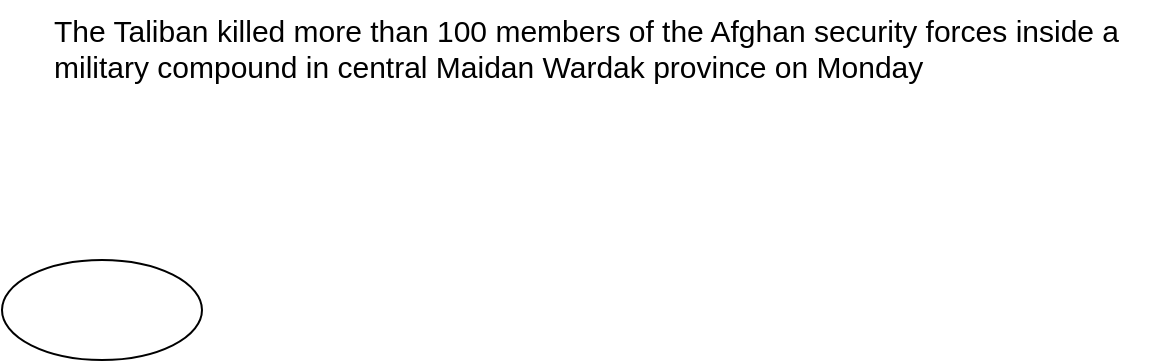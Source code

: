 <mxfile version="22.1.3" type="github">
  <diagram name="第 1 页" id="Bpt3EHnc-XG6woePa3AU">
    <mxGraphModel dx="1818" dy="981" grid="1" gridSize="10" guides="1" tooltips="1" connect="1" arrows="1" fold="1" page="1" pageScale="1" pageWidth="827" pageHeight="1169" math="0" shadow="0">
      <root>
        <mxCell id="0" />
        <mxCell id="1" parent="0" />
        <mxCell id="xj7ccxpRjcmuDJTjEku6-1" value="&lt;font style=&quot;font-size: 15px;&quot;&gt;The Taliban killed more than 100 members of the Afghan security forces inside a military compound in central Maidan Wardak province on Monday&lt;/font&gt;" style="text;whiteSpace=wrap;html=1;" vertex="1" parent="1">
          <mxGeometry x="134" y="70" width="560" height="40" as="geometry" />
        </mxCell>
        <mxCell id="xj7ccxpRjcmuDJTjEku6-2" value="" style="ellipse;whiteSpace=wrap;html=1;" vertex="1" parent="1">
          <mxGeometry x="110" y="200" width="100" height="50" as="geometry" />
        </mxCell>
      </root>
    </mxGraphModel>
  </diagram>
</mxfile>
